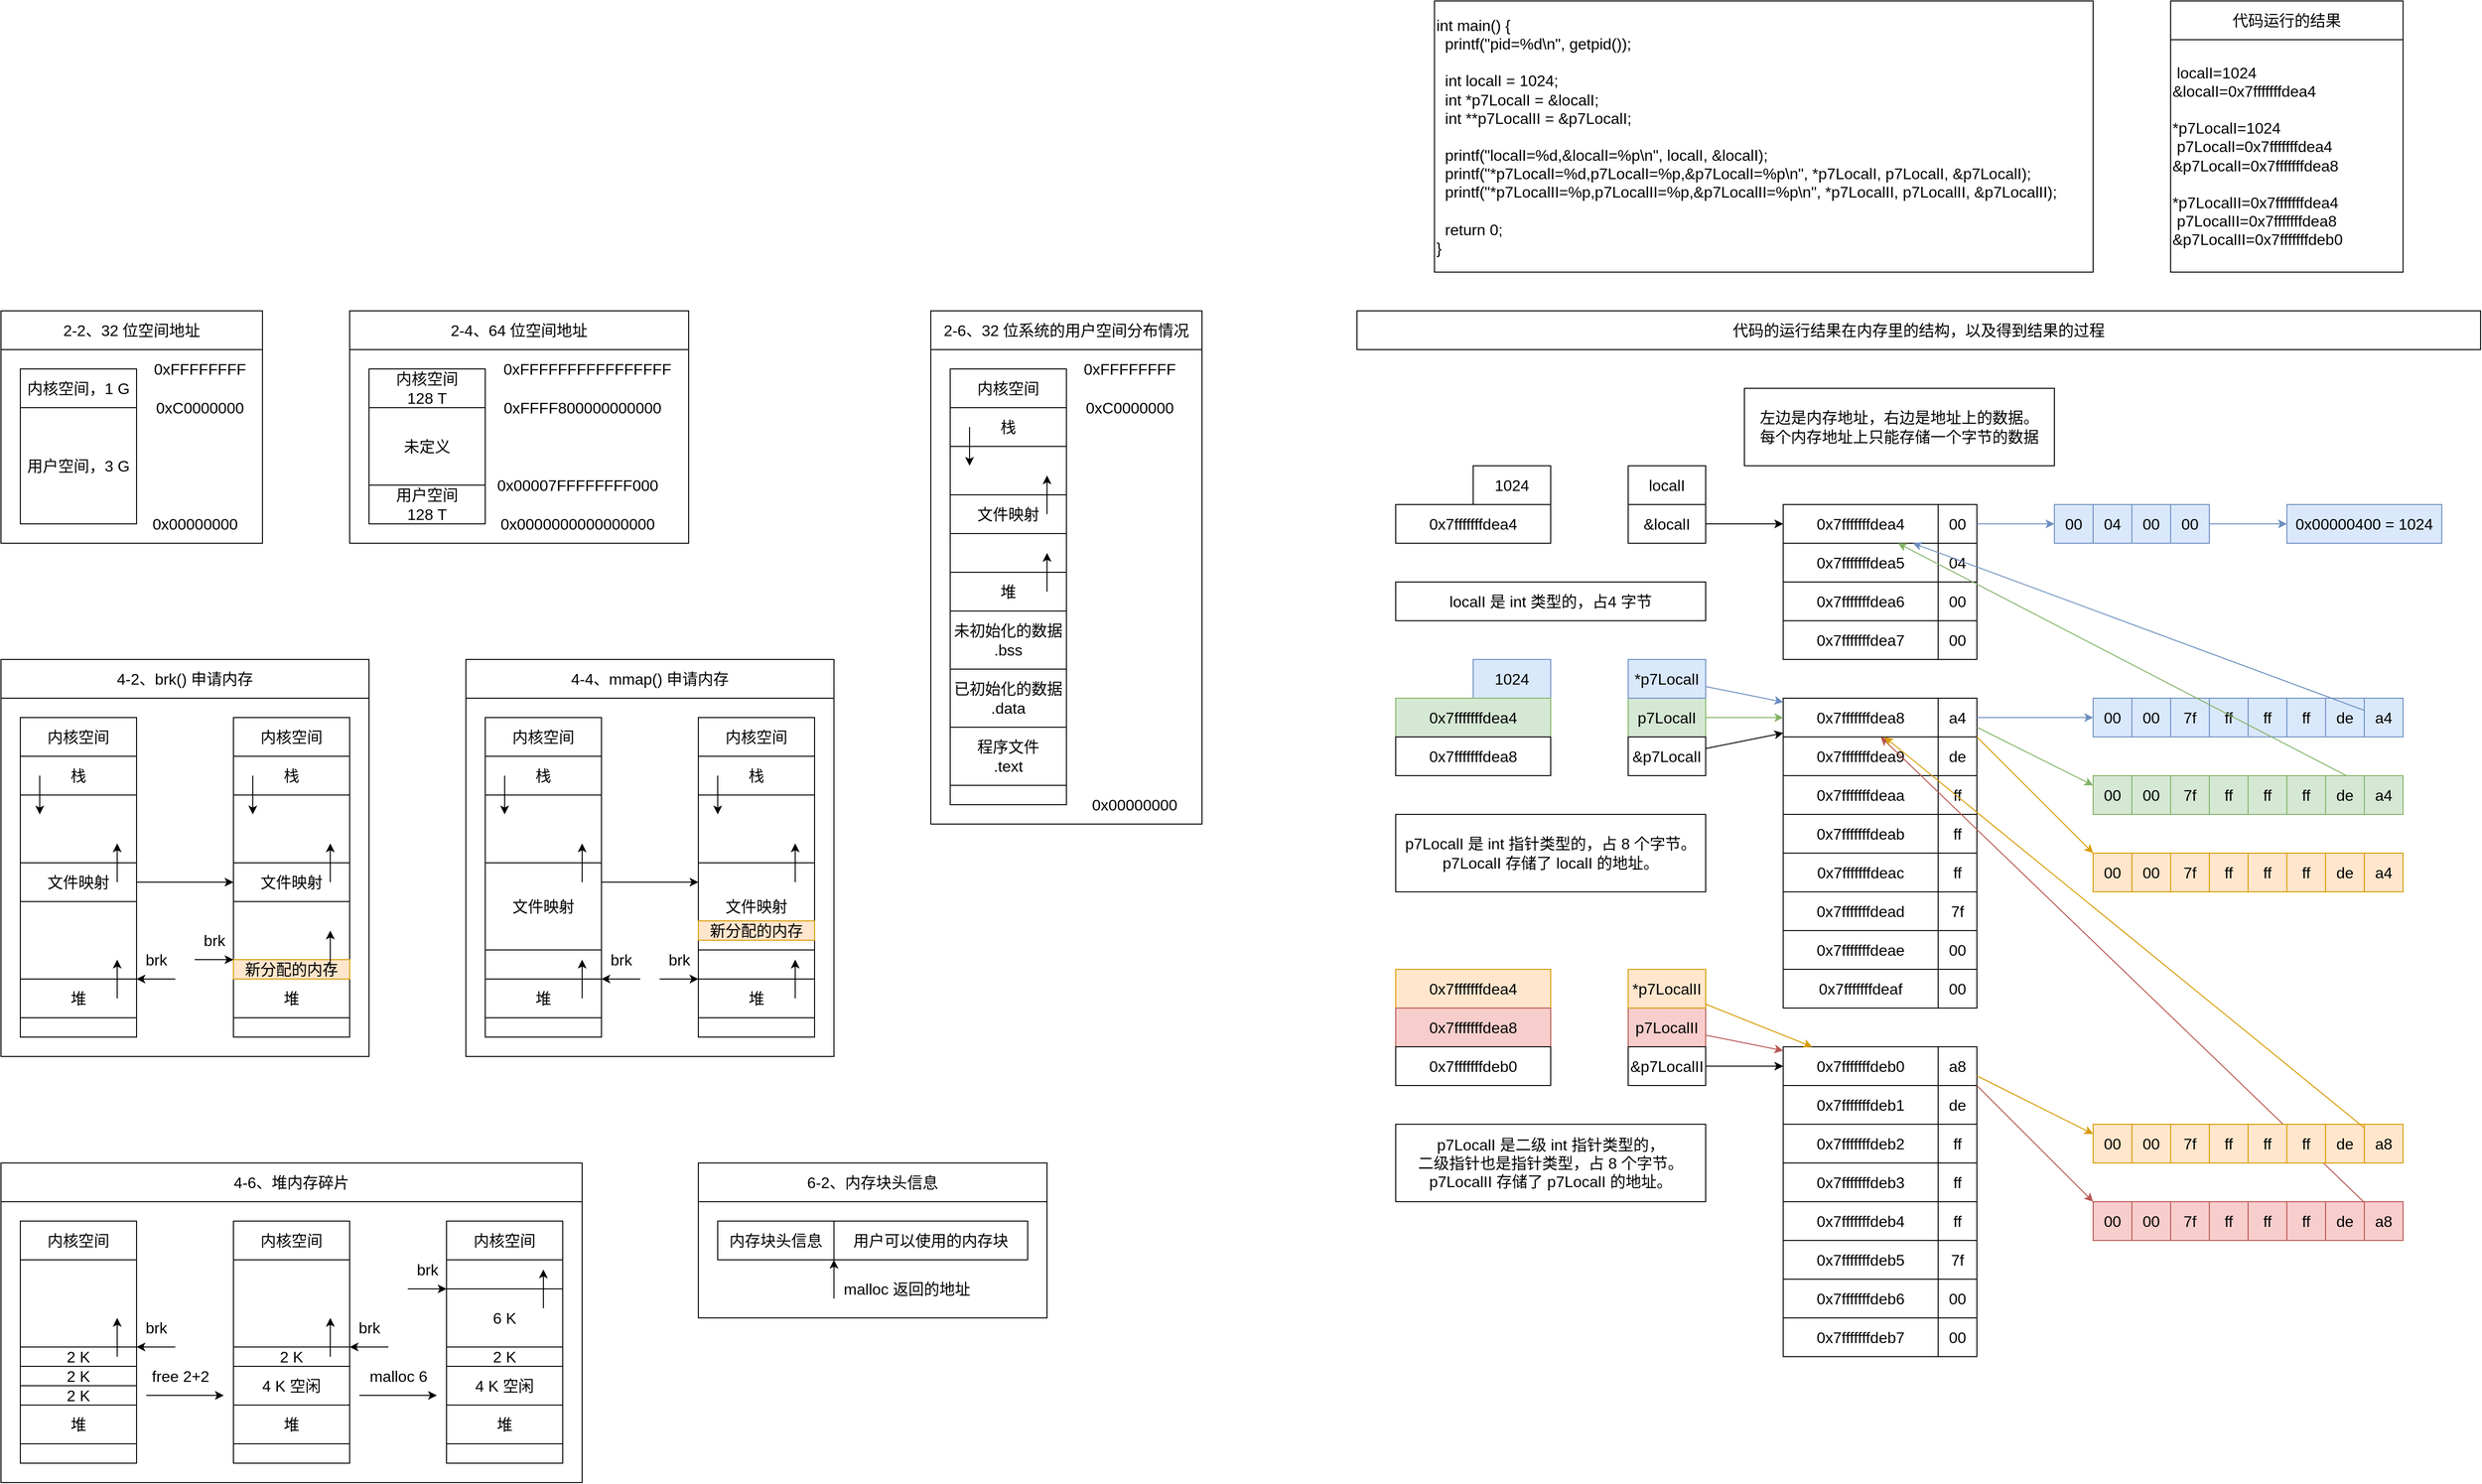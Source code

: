 <mxfile version="17.4.2" type="device"><diagram id="iZPf0gSFdk3mIRzdNiEm" name="第 1 页"><mxGraphModel dx="1656" dy="2161" grid="1" gridSize="10" guides="0" tooltips="1" connect="1" arrows="0" fold="1" page="1" pageScale="1" pageWidth="827" pageHeight="1169" math="0" shadow="0"><root><mxCell id="0"/><mxCell id="1" parent="0"/><mxCell id="F5W3EwzObyhYxNu78PWb-128" value="" style="rounded=0;whiteSpace=wrap;html=1;fontSize=16;strokeColor=default;fillColor=none;container=0;" parent="1" vertex="1"><mxGeometry x="760" y="960" width="360" height="120" as="geometry"/></mxCell><mxCell id="F5W3EwzObyhYxNu78PWb-3" value="" style="rounded=0;whiteSpace=wrap;html=1;fontSize=16;strokeColor=default;fillColor=none;container=0;" parent="1" vertex="1"><mxGeometry x="400" y="80" width="350" height="200" as="geometry"/></mxCell><mxCell id="F5W3EwzObyhYxNu78PWb-4" value="0xFFFFFFFF" style="text;html=1;align=center;verticalAlign=middle;resizable=0;points=[];autosize=1;strokeColor=none;fillColor=none;fontSize=16;container=0;" parent="1" vertex="1"><mxGeometry x="190" y="90" width="110" height="20" as="geometry"/></mxCell><mxCell id="F5W3EwzObyhYxNu78PWb-5" value="0xC0000000" style="text;html=1;align=center;verticalAlign=middle;resizable=0;points=[];autosize=1;strokeColor=none;fillColor=none;fontSize=16;container=0;" parent="1" vertex="1"><mxGeometry x="190" y="130" width="110" height="20" as="geometry"/></mxCell><mxCell id="F5W3EwzObyhYxNu78PWb-6" value="0x00000000" style="text;html=1;align=center;verticalAlign=middle;resizable=0;points=[];autosize=1;strokeColor=none;fillColor=none;fontSize=16;container=0;" parent="1" vertex="1"><mxGeometry x="190" y="250" width="100" height="20" as="geometry"/></mxCell><mxCell id="F5W3EwzObyhYxNu78PWb-7" value="内核空间，1 G" style="rounded=0;whiteSpace=wrap;html=1;fontSize=16;strokeColor=default;fillColor=none;container=0;" parent="1" vertex="1"><mxGeometry x="60" y="100" width="120" height="40" as="geometry"/></mxCell><mxCell id="F5W3EwzObyhYxNu78PWb-8" value="用户空间，3 G" style="rounded=0;whiteSpace=wrap;html=1;fontSize=16;strokeColor=default;fillColor=none;container=0;" parent="1" vertex="1"><mxGeometry x="60" y="140" width="120" height="120" as="geometry"/></mxCell><mxCell id="F5W3EwzObyhYxNu78PWb-9" value="" style="rounded=0;whiteSpace=wrap;html=1;fontSize=16;strokeColor=default;fillColor=none;container=0;" parent="1" vertex="1"><mxGeometry x="40" y="80" width="270" height="200" as="geometry"/></mxCell><mxCell id="F5W3EwzObyhYxNu78PWb-10" value="2-2、32 位空间地址" style="rounded=0;whiteSpace=wrap;html=1;fontSize=16;strokeColor=default;fillColor=none;container=0;" parent="1" vertex="1"><mxGeometry x="40" y="40" width="270" height="40" as="geometry"/></mxCell><mxCell id="F5W3EwzObyhYxNu78PWb-11" value="0xFFFFFFFFFFFFFFFF" style="text;html=1;align=center;verticalAlign=middle;resizable=0;points=[];autosize=1;strokeColor=none;fillColor=none;fontSize=16;container=0;" parent="1" vertex="1"><mxGeometry x="550" y="90" width="190" height="20" as="geometry"/></mxCell><mxCell id="F5W3EwzObyhYxNu78PWb-12" value="0xFFFF800000000000" style="text;html=1;align=center;verticalAlign=middle;resizable=0;points=[];autosize=1;strokeColor=none;fillColor=none;fontSize=16;container=0;" parent="1" vertex="1"><mxGeometry x="550" y="130" width="180" height="20" as="geometry"/></mxCell><mxCell id="F5W3EwzObyhYxNu78PWb-13" value="0x0000000000000000" style="text;html=1;align=center;verticalAlign=middle;resizable=0;points=[];autosize=1;strokeColor=none;fillColor=none;fontSize=16;container=0;" parent="1" vertex="1"><mxGeometry x="550" y="250" width="170" height="20" as="geometry"/></mxCell><mxCell id="F5W3EwzObyhYxNu78PWb-14" value="内核空间&lt;br style=&quot;font-size: 16px;&quot;&gt;128 T" style="rounded=0;whiteSpace=wrap;html=1;fontSize=16;strokeColor=default;fillColor=none;container=0;" parent="1" vertex="1"><mxGeometry x="420" y="100" width="120" height="40" as="geometry"/></mxCell><mxCell id="F5W3EwzObyhYxNu78PWb-15" value="用户空间&lt;br style=&quot;font-size: 16px;&quot;&gt;128 T" style="rounded=0;whiteSpace=wrap;html=1;fontSize=16;strokeColor=default;fillColor=none;container=0;" parent="1" vertex="1"><mxGeometry x="420" y="220" width="120" height="40" as="geometry"/></mxCell><mxCell id="F5W3EwzObyhYxNu78PWb-16" value="2-4、64 位空间地址" style="rounded=0;whiteSpace=wrap;html=1;fontSize=16;strokeColor=default;fillColor=none;container=0;" parent="1" vertex="1"><mxGeometry x="400" y="40" width="350" height="40" as="geometry"/></mxCell><mxCell id="F5W3EwzObyhYxNu78PWb-17" value="未定义" style="rounded=0;whiteSpace=wrap;html=1;fontSize=16;strokeColor=default;fillColor=none;container=0;" parent="1" vertex="1"><mxGeometry x="420" y="140" width="120" height="80" as="geometry"/></mxCell><mxCell id="F5W3EwzObyhYxNu78PWb-18" value="0x00007FFFFFFFF000" style="text;html=1;align=center;verticalAlign=middle;resizable=0;points=[];autosize=1;strokeColor=none;fillColor=none;fontSize=16;container=0;" parent="1" vertex="1"><mxGeometry x="545" y="210" width="180" height="20" as="geometry"/></mxCell><mxCell id="F5W3EwzObyhYxNu78PWb-20" value="" style="group;strokeColor=default;container=0;fontSize=16;" parent="1" vertex="1" connectable="0"><mxGeometry x="1000" y="80" width="280" height="490" as="geometry"/></mxCell><mxCell id="F5W3EwzObyhYxNu78PWb-21" value="2-6、32 位系统的用户空间分布情况" style="rounded=0;whiteSpace=wrap;html=1;fontSize=16;strokeColor=default;fillColor=none;container=0;" parent="1" vertex="1"><mxGeometry x="1000" y="40" width="280" height="40" as="geometry"/></mxCell><mxCell id="F5W3EwzObyhYxNu78PWb-22" value="0xFFFFFFFF" style="text;html=1;align=center;verticalAlign=middle;resizable=0;points=[];autosize=1;strokeColor=none;fillColor=none;fontSize=16;container=0;" parent="1" vertex="1"><mxGeometry x="1150" y="90" width="110" height="20" as="geometry"/></mxCell><mxCell id="F5W3EwzObyhYxNu78PWb-23" value="0xC0000000" style="text;html=1;align=center;verticalAlign=middle;resizable=0;points=[];autosize=1;strokeColor=none;fillColor=none;fontSize=16;container=0;" parent="1" vertex="1"><mxGeometry x="1150" y="130" width="110" height="20" as="geometry"/></mxCell><mxCell id="F5W3EwzObyhYxNu78PWb-24" value="0x00000000" style="text;html=1;align=center;verticalAlign=middle;resizable=0;points=[];autosize=1;strokeColor=none;fillColor=none;fontSize=16;container=0;" parent="1" vertex="1"><mxGeometry x="1160" y="540" width="100" height="20" as="geometry"/></mxCell><mxCell id="F5W3EwzObyhYxNu78PWb-25" value="" style="group;strokeColor=default;container=0;fontSize=16;" parent="1" vertex="1" connectable="0"><mxGeometry x="1020" y="100" width="120" height="450" as="geometry"/></mxCell><mxCell id="F5W3EwzObyhYxNu78PWb-26" value="" style="endArrow=none;html=1;rounded=0;fontSize=16;strokeColor=default;" parent="1" edge="1"><mxGeometry width="50" height="50" relative="1" as="geometry"><mxPoint x="1020" y="550" as="sourcePoint"/><mxPoint x="1140" y="550" as="targetPoint"/></mxGeometry></mxCell><mxCell id="F5W3EwzObyhYxNu78PWb-27" value="" style="endArrow=classic;html=1;rounded=0;fontSize=16;strokeColor=default;" parent="1" edge="1"><mxGeometry width="50" height="50" relative="1" as="geometry"><mxPoint x="1120" y="330" as="sourcePoint"/><mxPoint x="1120" y="290" as="targetPoint"/></mxGeometry></mxCell><mxCell id="F5W3EwzObyhYxNu78PWb-28" value="内核空间" style="rounded=0;whiteSpace=wrap;html=1;fontSize=16;strokeColor=default;fillColor=none;container=0;" parent="1" vertex="1"><mxGeometry x="1020" y="100" width="120" height="40" as="geometry"/></mxCell><mxCell id="F5W3EwzObyhYxNu78PWb-29" value="栈" style="rounded=0;whiteSpace=wrap;html=1;fontSize=16;strokeColor=default;fillColor=none;container=0;" parent="1" vertex="1"><mxGeometry x="1020" y="140" width="120" height="40" as="geometry"/></mxCell><mxCell id="F5W3EwzObyhYxNu78PWb-30" value="文件映射" style="rounded=0;whiteSpace=wrap;html=1;fontSize=16;strokeColor=default;fillColor=none;container=0;" parent="1" vertex="1"><mxGeometry x="1020" y="230" width="120" height="40" as="geometry"/></mxCell><mxCell id="F5W3EwzObyhYxNu78PWb-31" value="堆" style="rounded=0;whiteSpace=wrap;html=1;fontSize=16;strokeColor=default;fillColor=none;container=0;" parent="1" vertex="1"><mxGeometry x="1020" y="310" width="120" height="40" as="geometry"/></mxCell><mxCell id="F5W3EwzObyhYxNu78PWb-32" value="未初始化的数据&lt;br style=&quot;font-size: 16px;&quot;&gt;.bss" style="rounded=0;whiteSpace=wrap;html=1;fontSize=16;strokeColor=default;fillColor=none;container=0;" parent="1" vertex="1"><mxGeometry x="1020" y="350" width="120" height="60" as="geometry"/></mxCell><mxCell id="F5W3EwzObyhYxNu78PWb-33" value="已初始化的数据&lt;br style=&quot;font-size: 16px;&quot;&gt;.data" style="rounded=0;whiteSpace=wrap;html=1;fontSize=16;strokeColor=default;fillColor=none;container=0;" parent="1" vertex="1"><mxGeometry x="1020" y="410" width="120" height="60" as="geometry"/></mxCell><mxCell id="F5W3EwzObyhYxNu78PWb-34" value="程序文件&lt;br style=&quot;font-size: 16px;&quot;&gt;.text" style="rounded=0;whiteSpace=wrap;html=1;fontSize=16;strokeColor=default;fillColor=none;container=0;" parent="1" vertex="1"><mxGeometry x="1020" y="470" width="120" height="60" as="geometry"/></mxCell><mxCell id="F5W3EwzObyhYxNu78PWb-35" value="" style="endArrow=classic;html=1;rounded=0;fontSize=16;strokeColor=default;" parent="1" edge="1"><mxGeometry width="50" height="50" relative="1" as="geometry"><mxPoint x="1120" y="250" as="sourcePoint"/><mxPoint x="1120" y="210" as="targetPoint"/></mxGeometry></mxCell><mxCell id="F5W3EwzObyhYxNu78PWb-36" value="" style="endArrow=classic;html=1;rounded=0;fontSize=16;strokeColor=default;" parent="1" edge="1"><mxGeometry width="50" height="50" relative="1" as="geometry"><mxPoint x="1040" y="160" as="sourcePoint"/><mxPoint x="1040" y="200" as="targetPoint"/></mxGeometry></mxCell><mxCell id="F5W3EwzObyhYxNu78PWb-39" value="" style="rounded=0;whiteSpace=wrap;html=1;fontSize=16;strokeColor=default;fillColor=none;container=0;" parent="1" vertex="1"><mxGeometry x="40" y="440" width="380" height="370" as="geometry"/></mxCell><mxCell id="F5W3EwzObyhYxNu78PWb-40" value="" style="group;strokeColor=default;container=0;fontSize=16;" parent="1" vertex="1" connectable="0"><mxGeometry x="60" y="460" width="120" height="330" as="geometry"/></mxCell><mxCell id="F5W3EwzObyhYxNu78PWb-41" value="内核空间" style="rounded=0;whiteSpace=wrap;html=1;fontSize=16;strokeColor=default;fillColor=none;container=0;" parent="1" vertex="1"><mxGeometry x="60" y="460" width="120" height="40" as="geometry"/></mxCell><mxCell id="F5W3EwzObyhYxNu78PWb-42" value="" style="endArrow=classic;html=1;rounded=0;fontSize=16;strokeColor=default;" parent="1" edge="1"><mxGeometry width="50" height="50" relative="1" as="geometry"><mxPoint x="160" y="750" as="sourcePoint"/><mxPoint x="160" y="710" as="targetPoint"/></mxGeometry></mxCell><mxCell id="F5W3EwzObyhYxNu78PWb-43" value="栈" style="rounded=0;whiteSpace=wrap;html=1;fontSize=16;strokeColor=default;fillColor=none;container=0;" parent="1" vertex="1"><mxGeometry x="60" y="500" width="120" height="40" as="geometry"/></mxCell><mxCell id="F5W3EwzObyhYxNu78PWb-44" value="文件映射" style="rounded=0;whiteSpace=wrap;html=1;fontSize=16;strokeColor=default;fillColor=none;container=0;" parent="1" vertex="1"><mxGeometry x="60" y="610" width="120" height="40" as="geometry"/></mxCell><mxCell id="F5W3EwzObyhYxNu78PWb-45" value="堆" style="rounded=0;whiteSpace=wrap;html=1;fontSize=16;strokeColor=default;fillColor=none;container=0;" parent="1" vertex="1"><mxGeometry x="60" y="730" width="120" height="40" as="geometry"/></mxCell><mxCell id="F5W3EwzObyhYxNu78PWb-46" value="" style="endArrow=classic;html=1;rounded=0;fontSize=16;strokeColor=default;" parent="1" edge="1"><mxGeometry width="50" height="50" relative="1" as="geometry"><mxPoint x="160" y="630" as="sourcePoint"/><mxPoint x="160" y="590" as="targetPoint"/></mxGeometry></mxCell><mxCell id="F5W3EwzObyhYxNu78PWb-47" value="" style="endArrow=classic;html=1;rounded=0;fontSize=16;strokeColor=default;" parent="1" edge="1"><mxGeometry width="50" height="50" relative="1" as="geometry"><mxPoint x="80" y="520" as="sourcePoint"/><mxPoint x="80" y="560" as="targetPoint"/></mxGeometry></mxCell><mxCell id="F5W3EwzObyhYxNu78PWb-48" value="" style="group;strokeColor=default;container=0;fontSize=16;" parent="1" vertex="1" connectable="0"><mxGeometry x="280" y="460" width="120" height="330" as="geometry"/></mxCell><mxCell id="F5W3EwzObyhYxNu78PWb-49" value="内核空间" style="rounded=0;whiteSpace=wrap;html=1;fontSize=16;strokeColor=default;fillColor=none;container=0;" parent="1" vertex="1"><mxGeometry x="280" y="460" width="120" height="40" as="geometry"/></mxCell><mxCell id="F5W3EwzObyhYxNu78PWb-50" value="栈" style="rounded=0;whiteSpace=wrap;html=1;fontSize=16;strokeColor=default;fillColor=none;container=0;" parent="1" vertex="1"><mxGeometry x="280" y="500" width="120" height="40" as="geometry"/></mxCell><mxCell id="F5W3EwzObyhYxNu78PWb-51" value="文件映射" style="rounded=0;whiteSpace=wrap;html=1;fontSize=16;strokeColor=default;fillColor=none;container=0;" parent="1" vertex="1"><mxGeometry x="280" y="610" width="120" height="40" as="geometry"/></mxCell><mxCell id="F5W3EwzObyhYxNu78PWb-52" value="堆" style="rounded=0;whiteSpace=wrap;html=1;fontSize=16;strokeColor=default;fillColor=none;container=0;" parent="1" vertex="1"><mxGeometry x="280" y="730" width="120" height="40" as="geometry"/></mxCell><mxCell id="F5W3EwzObyhYxNu78PWb-53" value="" style="endArrow=classic;html=1;rounded=0;fontSize=16;strokeColor=default;" parent="1" edge="1"><mxGeometry width="50" height="50" relative="1" as="geometry"><mxPoint x="380" y="630" as="sourcePoint"/><mxPoint x="380" y="590" as="targetPoint"/></mxGeometry></mxCell><mxCell id="F5W3EwzObyhYxNu78PWb-54" value="" style="endArrow=classic;html=1;rounded=0;fontSize=16;strokeColor=default;" parent="1" edge="1"><mxGeometry width="50" height="50" relative="1" as="geometry"><mxPoint x="300" y="520" as="sourcePoint"/><mxPoint x="300" y="560" as="targetPoint"/></mxGeometry></mxCell><mxCell id="F5W3EwzObyhYxNu78PWb-55" value="新分配的内存" style="rounded=0;whiteSpace=wrap;html=1;fontSize=16;strokeColor=#d79b00;fillColor=#ffe6cc;container=0;" parent="1" vertex="1"><mxGeometry x="280" y="710" width="120" height="20" as="geometry"/></mxCell><mxCell id="F5W3EwzObyhYxNu78PWb-56" value="" style="endArrow=classic;html=1;rounded=0;fontSize=16;strokeColor=default;" parent="1" edge="1"><mxGeometry width="50" height="50" relative="1" as="geometry"><mxPoint x="380" y="720" as="sourcePoint"/><mxPoint x="380" y="680" as="targetPoint"/></mxGeometry></mxCell><mxCell id="F5W3EwzObyhYxNu78PWb-57" value="" style="endArrow=classic;html=1;rounded=0;fontSize=16;" parent="1" edge="1"><mxGeometry width="50" height="50" relative="1" as="geometry"><mxPoint x="220" y="730" as="sourcePoint"/><mxPoint x="180" y="730" as="targetPoint"/></mxGeometry></mxCell><mxCell id="F5W3EwzObyhYxNu78PWb-58" value="brk" style="text;html=1;align=center;verticalAlign=middle;resizable=0;points=[];autosize=1;strokeColor=none;fillColor=none;fontSize=16;container=0;" parent="1" vertex="1"><mxGeometry x="180" y="700" width="40" height="20" as="geometry"/></mxCell><mxCell id="F5W3EwzObyhYxNu78PWb-59" value="" style="endArrow=classic;html=1;rounded=0;fontSize=16;" parent="1" edge="1"><mxGeometry width="50" height="50" relative="1" as="geometry"><mxPoint x="240" y="710" as="sourcePoint"/><mxPoint x="280" y="710" as="targetPoint"/></mxGeometry></mxCell><mxCell id="F5W3EwzObyhYxNu78PWb-60" value="brk" style="text;html=1;align=center;verticalAlign=middle;resizable=0;points=[];autosize=1;strokeColor=none;fillColor=none;fontSize=16;container=0;" parent="1" vertex="1"><mxGeometry x="240" y="680" width="40" height="20" as="geometry"/></mxCell><mxCell id="F5W3EwzObyhYxNu78PWb-61" value="" style="endArrow=classic;html=1;rounded=0;fontSize=16;" parent="1" edge="1"><mxGeometry width="50" height="50" relative="1" as="geometry"><mxPoint x="180" y="630" as="sourcePoint"/><mxPoint x="280" y="630" as="targetPoint"/></mxGeometry></mxCell><mxCell id="F5W3EwzObyhYxNu78PWb-62" value="4-2、brk() 申请内存" style="rounded=0;whiteSpace=wrap;html=1;fontSize=16;strokeColor=default;fillColor=none;container=0;" parent="1" vertex="1"><mxGeometry x="40" y="400" width="380" height="40" as="geometry"/></mxCell><mxCell id="F5W3EwzObyhYxNu78PWb-90" value="" style="group;strokeColor=default;container=0;fontSize=16;" parent="1" vertex="1" connectable="0"><mxGeometry x="60" y="980" width="120" height="250" as="geometry"/></mxCell><mxCell id="F5W3EwzObyhYxNu78PWb-91" value="内核空间" style="rounded=0;whiteSpace=wrap;html=1;fontSize=16;strokeColor=default;fillColor=none;container=0;" parent="1" vertex="1"><mxGeometry x="60" y="980" width="120" height="40" as="geometry"/></mxCell><mxCell id="F5W3EwzObyhYxNu78PWb-92" value="" style="endArrow=classic;html=1;rounded=0;fontSize=16;strokeColor=default;" parent="1" edge="1"><mxGeometry width="50" height="50" relative="1" as="geometry"><mxPoint x="160" y="1120" as="sourcePoint"/><mxPoint x="160" y="1080" as="targetPoint"/></mxGeometry></mxCell><mxCell id="F5W3EwzObyhYxNu78PWb-93" value="堆" style="rounded=0;whiteSpace=wrap;html=1;fontSize=16;strokeColor=default;fillColor=none;container=0;" parent="1" vertex="1"><mxGeometry x="60" y="1170" width="120" height="40" as="geometry"/></mxCell><mxCell id="F5W3EwzObyhYxNu78PWb-94" value="" style="endArrow=classic;html=1;rounded=0;fontSize=16;" parent="1" edge="1"><mxGeometry width="50" height="50" relative="1" as="geometry"><mxPoint x="220" y="1110" as="sourcePoint"/><mxPoint x="180" y="1110" as="targetPoint"/></mxGeometry></mxCell><mxCell id="F5W3EwzObyhYxNu78PWb-95" value="brk" style="text;html=1;align=center;verticalAlign=middle;resizable=0;points=[];autosize=1;strokeColor=none;fillColor=none;fontSize=16;container=0;" parent="1" vertex="1"><mxGeometry x="180" y="1080" width="40" height="20" as="geometry"/></mxCell><mxCell id="F5W3EwzObyhYxNu78PWb-96" value="2 K" style="rounded=0;whiteSpace=wrap;html=1;fontSize=16;strokeColor=default;fillColor=none;container=0;" parent="1" vertex="1"><mxGeometry x="60" y="1150" width="120" height="20" as="geometry"/></mxCell><mxCell id="F5W3EwzObyhYxNu78PWb-97" value="2 K" style="rounded=0;whiteSpace=wrap;html=1;fontSize=16;strokeColor=default;fillColor=none;container=0;" parent="1" vertex="1"><mxGeometry x="60" y="1130" width="120" height="20" as="geometry"/></mxCell><mxCell id="F5W3EwzObyhYxNu78PWb-98" value="2 K" style="rounded=0;whiteSpace=wrap;html=1;fontSize=16;strokeColor=default;fillColor=none;container=0;" parent="1" vertex="1"><mxGeometry x="60" y="1110" width="120" height="20" as="geometry"/></mxCell><mxCell id="F5W3EwzObyhYxNu78PWb-99" value="" style="group;strokeColor=default;container=0;fontSize=16;" parent="1" vertex="1" connectable="0"><mxGeometry x="280" y="980" width="120" height="250" as="geometry"/></mxCell><mxCell id="F5W3EwzObyhYxNu78PWb-100" value="内核空间" style="rounded=0;whiteSpace=wrap;html=1;fontSize=16;strokeColor=default;fillColor=none;container=0;" parent="1" vertex="1"><mxGeometry x="280" y="980" width="120" height="40" as="geometry"/></mxCell><mxCell id="F5W3EwzObyhYxNu78PWb-101" value="" style="endArrow=classic;html=1;rounded=0;fontSize=16;strokeColor=default;" parent="1" edge="1"><mxGeometry width="50" height="50" relative="1" as="geometry"><mxPoint x="380" y="1120" as="sourcePoint"/><mxPoint x="380" y="1080" as="targetPoint"/></mxGeometry></mxCell><mxCell id="F5W3EwzObyhYxNu78PWb-102" value="堆" style="rounded=0;whiteSpace=wrap;html=1;fontSize=16;strokeColor=default;fillColor=none;container=0;" parent="1" vertex="1"><mxGeometry x="280" y="1170" width="120" height="40" as="geometry"/></mxCell><mxCell id="F5W3EwzObyhYxNu78PWb-103" value="" style="endArrow=classic;html=1;rounded=0;fontSize=16;" parent="1" edge="1"><mxGeometry width="50" height="50" relative="1" as="geometry"><mxPoint x="440" y="1110" as="sourcePoint"/><mxPoint x="400" y="1110" as="targetPoint"/></mxGeometry></mxCell><mxCell id="F5W3EwzObyhYxNu78PWb-104" value="brk" style="text;html=1;align=center;verticalAlign=middle;resizable=0;points=[];autosize=1;strokeColor=none;fillColor=none;fontSize=16;container=0;" parent="1" vertex="1"><mxGeometry x="400" y="1080" width="40" height="20" as="geometry"/></mxCell><mxCell id="F5W3EwzObyhYxNu78PWb-105" value="4 K 空闲" style="rounded=0;whiteSpace=wrap;html=1;fontSize=16;strokeColor=default;fillColor=none;container=0;" parent="1" vertex="1"><mxGeometry x="280" y="1130" width="120" height="40" as="geometry"/></mxCell><mxCell id="F5W3EwzObyhYxNu78PWb-106" value="2 K" style="rounded=0;whiteSpace=wrap;html=1;fontSize=16;strokeColor=default;fillColor=none;container=0;" parent="1" vertex="1"><mxGeometry x="280" y="1110" width="120" height="20" as="geometry"/></mxCell><mxCell id="F5W3EwzObyhYxNu78PWb-107" value="" style="group;strokeColor=default;container=0;fontSize=16;" parent="1" vertex="1" connectable="0"><mxGeometry x="500" y="980" width="120" height="250" as="geometry"/></mxCell><mxCell id="F5W3EwzObyhYxNu78PWb-108" value="内核空间" style="rounded=0;whiteSpace=wrap;html=1;fontSize=16;strokeColor=default;fillColor=none;container=0;" parent="1" vertex="1"><mxGeometry x="500" y="980" width="120" height="40" as="geometry"/></mxCell><mxCell id="F5W3EwzObyhYxNu78PWb-109" value="" style="endArrow=classic;html=1;rounded=0;fontSize=16;strokeColor=default;" parent="1" edge="1"><mxGeometry width="50" height="50" relative="1" as="geometry"><mxPoint x="600" y="1070" as="sourcePoint"/><mxPoint x="600" y="1030" as="targetPoint"/></mxGeometry></mxCell><mxCell id="F5W3EwzObyhYxNu78PWb-110" value="堆" style="rounded=0;whiteSpace=wrap;html=1;fontSize=16;strokeColor=default;fillColor=none;container=0;" parent="1" vertex="1"><mxGeometry x="500" y="1170" width="120" height="40" as="geometry"/></mxCell><mxCell id="F5W3EwzObyhYxNu78PWb-111" value="" style="endArrow=classic;html=1;rounded=0;fontSize=16;" parent="1" edge="1"><mxGeometry width="50" height="50" relative="1" as="geometry"><mxPoint x="460" y="1050" as="sourcePoint"/><mxPoint x="500" y="1050" as="targetPoint"/></mxGeometry></mxCell><mxCell id="F5W3EwzObyhYxNu78PWb-112" value="brk" style="text;html=1;align=center;verticalAlign=middle;resizable=0;points=[];autosize=1;strokeColor=none;fillColor=none;fontSize=16;container=0;" parent="1" vertex="1"><mxGeometry x="460" y="1020" width="40" height="20" as="geometry"/></mxCell><mxCell id="F5W3EwzObyhYxNu78PWb-113" value="4 K 空闲" style="rounded=0;whiteSpace=wrap;html=1;fontSize=16;strokeColor=default;fillColor=none;container=0;" parent="1" vertex="1"><mxGeometry x="500" y="1130" width="120" height="40" as="geometry"/></mxCell><mxCell id="F5W3EwzObyhYxNu78PWb-114" value="2 K" style="rounded=0;whiteSpace=wrap;html=1;fontSize=16;strokeColor=default;fillColor=none;container=0;" parent="1" vertex="1"><mxGeometry x="500" y="1110" width="120" height="20" as="geometry"/></mxCell><mxCell id="F5W3EwzObyhYxNu78PWb-115" value="6 K" style="rounded=0;whiteSpace=wrap;html=1;fontSize=16;strokeColor=default;fillColor=none;container=0;" parent="1" vertex="1"><mxGeometry x="500" y="1050" width="120" height="60" as="geometry"/></mxCell><mxCell id="F5W3EwzObyhYxNu78PWb-116" value="" style="endArrow=classic;html=1;rounded=0;fontSize=16;" parent="1" edge="1"><mxGeometry width="50" height="50" relative="1" as="geometry"><mxPoint x="190" y="1160" as="sourcePoint"/><mxPoint x="270" y="1160" as="targetPoint"/></mxGeometry></mxCell><mxCell id="F5W3EwzObyhYxNu78PWb-117" value="free 2+2" style="text;html=1;align=center;verticalAlign=middle;resizable=0;points=[];autosize=1;strokeColor=none;fillColor=none;fontSize=16;container=0;" parent="1" vertex="1"><mxGeometry x="190" y="1130" width="70" height="20" as="geometry"/></mxCell><mxCell id="F5W3EwzObyhYxNu78PWb-118" value="" style="endArrow=classic;html=1;rounded=0;fontSize=16;" parent="1" edge="1"><mxGeometry width="50" height="50" relative="1" as="geometry"><mxPoint x="410" y="1160" as="sourcePoint"/><mxPoint x="490" y="1160" as="targetPoint"/></mxGeometry></mxCell><mxCell id="F5W3EwzObyhYxNu78PWb-119" value="malloc 6" style="text;html=1;align=center;verticalAlign=middle;resizable=0;points=[];autosize=1;strokeColor=none;fillColor=none;fontSize=16;container=0;" parent="1" vertex="1"><mxGeometry x="410" y="1130" width="80" height="20" as="geometry"/></mxCell><mxCell id="F5W3EwzObyhYxNu78PWb-120" value="" style="rounded=0;whiteSpace=wrap;html=1;fontSize=16;strokeColor=default;fillColor=none;spacingTop=-280;container=0;" parent="1" vertex="1"><mxGeometry x="40" y="960" width="600" height="290" as="geometry"/></mxCell><mxCell id="F5W3EwzObyhYxNu78PWb-121" value="&lt;span style=&quot;font-size: 16px;&quot;&gt;4-6、堆内存碎片&lt;/span&gt;" style="rounded=0;whiteSpace=wrap;html=1;fontSize=16;strokeColor=default;fillColor=none;container=0;" parent="1" vertex="1"><mxGeometry x="40" y="920" width="600" height="40" as="geometry"/></mxCell><mxCell id="F5W3EwzObyhYxNu78PWb-124" value="内存块头信息" style="rounded=0;whiteSpace=wrap;html=1;fontSize=16;strokeColor=default;fillColor=none;container=0;" parent="1" vertex="1"><mxGeometry x="780" y="980" width="120" height="40" as="geometry"/></mxCell><mxCell id="F5W3EwzObyhYxNu78PWb-125" value="用户可以使用的内存块" style="rounded=0;whiteSpace=wrap;html=1;fontSize=16;strokeColor=default;fillColor=none;container=0;" parent="1" vertex="1"><mxGeometry x="900" y="980" width="200" height="40" as="geometry"/></mxCell><mxCell id="F5W3EwzObyhYxNu78PWb-126" value="" style="endArrow=classic;html=1;rounded=0;fontSize=16;" parent="1" edge="1"><mxGeometry width="50" height="50" relative="1" as="geometry"><mxPoint x="900" y="1060" as="sourcePoint"/><mxPoint x="900" y="1020" as="targetPoint"/></mxGeometry></mxCell><mxCell id="F5W3EwzObyhYxNu78PWb-127" value="malloc 返回的地址" style="text;html=1;align=center;verticalAlign=middle;resizable=0;points=[];autosize=1;strokeColor=none;fillColor=none;fontSize=16;container=0;" parent="1" vertex="1"><mxGeometry x="900" y="1040" width="150" height="20" as="geometry"/></mxCell><mxCell id="kTpDNo6g9gG6l6g4Jp_U-1" value="&lt;span style=&quot;font-size: 16px;&quot;&gt;6-2、内存块头信息&lt;/span&gt;" style="rounded=0;whiteSpace=wrap;html=1;fontSize=16;strokeColor=default;fillColor=none;container=0;" parent="1" vertex="1"><mxGeometry x="760" y="920" width="360" height="40" as="geometry"/></mxCell><mxCell id="F5W3EwzObyhYxNu78PWb-63" value="" style="rounded=0;whiteSpace=wrap;html=1;fontSize=16;strokeColor=default;fillColor=none;container=0;" parent="1" vertex="1"><mxGeometry x="520" y="440" width="380" height="370" as="geometry"/></mxCell><mxCell id="F5W3EwzObyhYxNu78PWb-64" value="" style="group;strokeColor=default;container=0;fontSize=16;" parent="1" vertex="1" connectable="0"><mxGeometry x="540" y="460" width="120" height="330" as="geometry"/></mxCell><mxCell id="F5W3EwzObyhYxNu78PWb-65" value="内核空间" style="rounded=0;whiteSpace=wrap;html=1;fontSize=16;strokeColor=default;fillColor=none;container=0;" parent="1" vertex="1"><mxGeometry x="540" y="460" width="120" height="40" as="geometry"/></mxCell><mxCell id="F5W3EwzObyhYxNu78PWb-66" value="" style="endArrow=classic;html=1;rounded=0;fontSize=16;strokeColor=default;" parent="1" edge="1"><mxGeometry width="50" height="50" relative="1" as="geometry"><mxPoint x="640" y="750" as="sourcePoint"/><mxPoint x="640" y="710" as="targetPoint"/></mxGeometry></mxCell><mxCell id="F5W3EwzObyhYxNu78PWb-67" value="栈" style="rounded=0;whiteSpace=wrap;html=1;fontSize=16;strokeColor=default;fillColor=none;container=0;" parent="1" vertex="1"><mxGeometry x="540" y="500" width="120" height="40" as="geometry"/></mxCell><mxCell id="F5W3EwzObyhYxNu78PWb-68" value="文件映射" style="rounded=0;whiteSpace=wrap;html=1;fontSize=16;strokeColor=default;fillColor=none;container=0;" parent="1" vertex="1"><mxGeometry x="540" y="610" width="120" height="90" as="geometry"/></mxCell><mxCell id="F5W3EwzObyhYxNu78PWb-69" value="堆" style="rounded=0;whiteSpace=wrap;html=1;fontSize=16;strokeColor=default;fillColor=none;container=0;" parent="1" vertex="1"><mxGeometry x="540" y="730" width="120" height="40" as="geometry"/></mxCell><mxCell id="F5W3EwzObyhYxNu78PWb-70" value="" style="endArrow=classic;html=1;rounded=0;fontSize=16;strokeColor=default;" parent="1" edge="1"><mxGeometry width="50" height="50" relative="1" as="geometry"><mxPoint x="640" y="630" as="sourcePoint"/><mxPoint x="640" y="590" as="targetPoint"/></mxGeometry></mxCell><mxCell id="F5W3EwzObyhYxNu78PWb-71" value="" style="endArrow=classic;html=1;rounded=0;fontSize=16;strokeColor=default;" parent="1" edge="1"><mxGeometry width="50" height="50" relative="1" as="geometry"><mxPoint x="560" y="520" as="sourcePoint"/><mxPoint x="560" y="560" as="targetPoint"/></mxGeometry></mxCell><mxCell id="F5W3EwzObyhYxNu78PWb-72" value="" style="group;strokeColor=default;container=0;fontSize=16;" parent="1" vertex="1" connectable="0"><mxGeometry x="760" y="460" width="120" height="330" as="geometry"/></mxCell><mxCell id="F5W3EwzObyhYxNu78PWb-73" value="内核空间" style="rounded=0;whiteSpace=wrap;html=1;fontSize=16;strokeColor=default;fillColor=none;container=0;" parent="1" vertex="1"><mxGeometry x="760" y="460" width="120" height="40" as="geometry"/></mxCell><mxCell id="F5W3EwzObyhYxNu78PWb-74" value="栈" style="rounded=0;whiteSpace=wrap;html=1;fontSize=16;strokeColor=default;fillColor=none;container=0;" parent="1" vertex="1"><mxGeometry x="760" y="500" width="120" height="40" as="geometry"/></mxCell><mxCell id="F5W3EwzObyhYxNu78PWb-75" value="文件映射" style="rounded=0;whiteSpace=wrap;html=1;fontSize=16;strokeColor=default;fillColor=none;container=0;" parent="1" vertex="1"><mxGeometry x="760" y="610" width="120" height="90" as="geometry"/></mxCell><mxCell id="F5W3EwzObyhYxNu78PWb-76" value="堆" style="rounded=0;whiteSpace=wrap;html=1;fontSize=16;strokeColor=default;fillColor=none;container=0;" parent="1" vertex="1"><mxGeometry x="760" y="730" width="120" height="40" as="geometry"/></mxCell><mxCell id="F5W3EwzObyhYxNu78PWb-77" value="" style="endArrow=classic;html=1;rounded=0;fontSize=16;strokeColor=default;" parent="1" edge="1"><mxGeometry width="50" height="50" relative="1" as="geometry"><mxPoint x="860" y="630" as="sourcePoint"/><mxPoint x="860" y="590" as="targetPoint"/></mxGeometry></mxCell><mxCell id="F5W3EwzObyhYxNu78PWb-78" value="" style="endArrow=classic;html=1;rounded=0;fontSize=16;strokeColor=default;" parent="1" edge="1"><mxGeometry width="50" height="50" relative="1" as="geometry"><mxPoint x="780" y="520" as="sourcePoint"/><mxPoint x="780" y="560" as="targetPoint"/></mxGeometry></mxCell><mxCell id="F5W3EwzObyhYxNu78PWb-79" value="新分配的内存" style="rounded=0;whiteSpace=wrap;html=1;fontSize=16;strokeColor=#d79b00;fillColor=#ffe6cc;container=0;" parent="1" vertex="1"><mxGeometry x="760" y="670" width="120" height="20" as="geometry"/></mxCell><mxCell id="F5W3EwzObyhYxNu78PWb-80" value="" style="endArrow=classic;html=1;rounded=0;fontSize=16;strokeColor=default;" parent="1" edge="1"><mxGeometry width="50" height="50" relative="1" as="geometry"><mxPoint x="860" y="750" as="sourcePoint"/><mxPoint x="860" y="710" as="targetPoint"/></mxGeometry></mxCell><mxCell id="F5W3EwzObyhYxNu78PWb-81" value="" style="endArrow=classic;html=1;rounded=0;fontSize=16;" parent="1" edge="1"><mxGeometry width="50" height="50" relative="1" as="geometry"><mxPoint x="700" y="730" as="sourcePoint"/><mxPoint x="660" y="730" as="targetPoint"/></mxGeometry></mxCell><mxCell id="F5W3EwzObyhYxNu78PWb-82" value="brk" style="text;html=1;align=center;verticalAlign=middle;resizable=0;points=[];autosize=1;strokeColor=none;fillColor=none;fontSize=16;container=0;" parent="1" vertex="1"><mxGeometry x="660" y="700" width="40" height="20" as="geometry"/></mxCell><mxCell id="F5W3EwzObyhYxNu78PWb-83" value="" style="endArrow=classic;html=1;rounded=0;fontSize=16;" parent="1" edge="1"><mxGeometry width="50" height="50" relative="1" as="geometry"><mxPoint x="720" y="730" as="sourcePoint"/><mxPoint x="760" y="730" as="targetPoint"/></mxGeometry></mxCell><mxCell id="F5W3EwzObyhYxNu78PWb-84" value="brk" style="text;html=1;align=center;verticalAlign=middle;resizable=0;points=[];autosize=1;strokeColor=none;fillColor=none;fontSize=16;container=0;" parent="1" vertex="1"><mxGeometry x="720" y="700" width="40" height="20" as="geometry"/></mxCell><mxCell id="F5W3EwzObyhYxNu78PWb-85" value="" style="endArrow=classic;html=1;rounded=0;fontSize=16;" parent="1" edge="1"><mxGeometry width="50" height="50" relative="1" as="geometry"><mxPoint x="660" y="630" as="sourcePoint"/><mxPoint x="760" y="630" as="targetPoint"/></mxGeometry></mxCell><mxCell id="F5W3EwzObyhYxNu78PWb-86" value="4-4、mmap() 申请内存" style="rounded=0;whiteSpace=wrap;html=1;fontSize=16;strokeColor=default;fillColor=none;container=0;" parent="1" vertex="1"><mxGeometry x="520" y="400" width="380" height="40" as="geometry"/></mxCell><mxCell id="5bUYwhYcimkT_3-uI0DX-2" value="0x7fffffffdea4" style="rounded=0;whiteSpace=wrap;html=1;fillColor=none;fontSize=16;" vertex="1" parent="1"><mxGeometry x="1880" y="240" width="160" height="40" as="geometry"/></mxCell><mxCell id="5bUYwhYcimkT_3-uI0DX-3" value="&amp;amp;localI" style="rounded=0;whiteSpace=wrap;html=1;fillColor=none;fontSize=16;" vertex="1" parent="1"><mxGeometry x="1720" y="240" width="80" height="40" as="geometry"/></mxCell><mxCell id="5bUYwhYcimkT_3-uI0DX-4" value="&lt;div&gt;&lt;div&gt;int main() {&lt;/div&gt;&lt;div&gt;&amp;nbsp; printf(&quot;pid=%d\n&quot;, getpid());&lt;/div&gt;&lt;div&gt;&lt;br&gt;&lt;/div&gt;&lt;div&gt;&amp;nbsp; int localI = 1024;&lt;/div&gt;&lt;div&gt;&amp;nbsp; int *p7LocalI = &amp;amp;localI;&lt;/div&gt;&lt;div&gt;&amp;nbsp; int **p7LocalII = &amp;amp;p7LocalI;&lt;/div&gt;&lt;div&gt;&lt;br&gt;&lt;/div&gt;&lt;div&gt;&amp;nbsp; printf(&quot;localI=%d,&amp;amp;localI=%p\n&quot;, localI, &amp;amp;localI);&lt;/div&gt;&lt;div&gt;&amp;nbsp; printf(&quot;*p7LocalI=%d,p7LocalI=%p,&amp;amp;p7LocalI=%p\n&quot;, *p7LocalI, p7LocalI, &amp;amp;p7LocalI);&lt;/div&gt;&lt;div&gt;&amp;nbsp; printf(&quot;*p7LocalII=%p,p7LocalII=%p,&amp;amp;p7LocalII=%p\n&quot;, *p7LocalII, p7LocalII, &amp;amp;p7LocalII);&lt;/div&gt;&lt;div&gt;&lt;br&gt;&lt;/div&gt;&lt;div&gt;&amp;nbsp; return 0;&lt;/div&gt;&lt;div&gt;}&lt;/div&gt;&lt;/div&gt;" style="rounded=0;whiteSpace=wrap;html=1;fillColor=none;fontSize=16;align=left;" vertex="1" parent="1"><mxGeometry x="1520" y="-280" width="680" height="280" as="geometry"/></mxCell><mxCell id="5bUYwhYcimkT_3-uI0DX-5" value="p7LocalI" style="rounded=0;whiteSpace=wrap;html=1;fillColor=#d5e8d4;strokeColor=#82b366;fontSize=16;" vertex="1" parent="1"><mxGeometry x="1720" y="440" width="80" height="40" as="geometry"/></mxCell><mxCell id="5bUYwhYcimkT_3-uI0DX-6" value="localI" style="rounded=0;whiteSpace=wrap;html=1;fontSize=16;fillColor=none;" vertex="1" parent="1"><mxGeometry x="1720" y="200" width="80" height="40" as="geometry"/></mxCell><mxCell id="5bUYwhYcimkT_3-uI0DX-7" value="&amp;amp;p7LocalI" style="rounded=0;whiteSpace=wrap;html=1;fillColor=none;fontSize=16;" vertex="1" parent="1"><mxGeometry x="1720" y="480" width="80" height="40" as="geometry"/></mxCell><mxCell id="5bUYwhYcimkT_3-uI0DX-8" value="p7LocalII" style="rounded=0;whiteSpace=wrap;html=1;fillColor=#f8cecc;strokeColor=#b85450;fontSize=16;" vertex="1" parent="1"><mxGeometry x="1720" y="760" width="80" height="40" as="geometry"/></mxCell><mxCell id="5bUYwhYcimkT_3-uI0DX-9" value="&amp;amp;p7LocalII" style="rounded=0;whiteSpace=wrap;html=1;fillColor=none;fontSize=16;" vertex="1" parent="1"><mxGeometry x="1720" y="800" width="80" height="40" as="geometry"/></mxCell><mxCell id="5bUYwhYcimkT_3-uI0DX-10" value="0x7fffffffdea8" style="rounded=0;whiteSpace=wrap;html=1;fillColor=none;fontSize=16;" vertex="1" parent="1"><mxGeometry x="1880" y="440" width="160" height="40" as="geometry"/></mxCell><mxCell id="5bUYwhYcimkT_3-uI0DX-11" value="0x7fffffffdeb0" style="rounded=0;whiteSpace=wrap;html=1;fillColor=none;fontSize=16;" vertex="1" parent="1"><mxGeometry x="1880" y="800" width="160" height="40" as="geometry"/></mxCell><mxCell id="5bUYwhYcimkT_3-uI0DX-15" value="0x7fffffffdea5" style="rounded=0;whiteSpace=wrap;html=1;fillColor=none;fontSize=16;" vertex="1" parent="1"><mxGeometry x="1880" y="280" width="160" height="40" as="geometry"/></mxCell><mxCell id="5bUYwhYcimkT_3-uI0DX-16" value="0x7fffffffdea6" style="rounded=0;whiteSpace=wrap;html=1;fillColor=none;fontSize=16;" vertex="1" parent="1"><mxGeometry x="1880" y="320" width="160" height="40" as="geometry"/></mxCell><mxCell id="5bUYwhYcimkT_3-uI0DX-17" value="0x7fffffffdea7" style="rounded=0;whiteSpace=wrap;html=1;fillColor=none;fontSize=16;" vertex="1" parent="1"><mxGeometry x="1880" y="360" width="160" height="40" as="geometry"/></mxCell><mxCell id="5bUYwhYcimkT_3-uI0DX-18" value="00" style="rounded=0;whiteSpace=wrap;html=1;fillColor=none;fontSize=16;" vertex="1" parent="1"><mxGeometry x="2040" y="240" width="40" height="40" as="geometry"/></mxCell><mxCell id="5bUYwhYcimkT_3-uI0DX-19" value="04" style="rounded=0;whiteSpace=wrap;html=1;fillColor=none;fontSize=16;" vertex="1" parent="1"><mxGeometry x="2040" y="280" width="40" height="40" as="geometry"/></mxCell><mxCell id="5bUYwhYcimkT_3-uI0DX-21" value="00" style="rounded=0;whiteSpace=wrap;html=1;fillColor=none;fontSize=16;" vertex="1" parent="1"><mxGeometry x="2040" y="320" width="40" height="40" as="geometry"/></mxCell><mxCell id="5bUYwhYcimkT_3-uI0DX-22" value="00" style="rounded=0;whiteSpace=wrap;html=1;fillColor=none;fontSize=16;" vertex="1" parent="1"><mxGeometry x="2040" y="360" width="40" height="40" as="geometry"/></mxCell><mxCell id="5bUYwhYcimkT_3-uI0DX-23" value="7f" style="rounded=0;whiteSpace=wrap;html=1;fillColor=none;fontSize=16;" vertex="1" parent="1"><mxGeometry x="2040" y="640" width="40" height="40" as="geometry"/></mxCell><mxCell id="5bUYwhYcimkT_3-uI0DX-24" value="ff" style="rounded=0;whiteSpace=wrap;html=1;fillColor=none;fontSize=16;" vertex="1" parent="1"><mxGeometry x="2040" y="600" width="40" height="40" as="geometry"/></mxCell><mxCell id="5bUYwhYcimkT_3-uI0DX-25" value="ff" style="rounded=0;whiteSpace=wrap;html=1;fillColor=none;fontSize=16;" vertex="1" parent="1"><mxGeometry x="2040" y="560" width="40" height="40" as="geometry"/></mxCell><mxCell id="5bUYwhYcimkT_3-uI0DX-26" value="ff" style="rounded=0;whiteSpace=wrap;html=1;fillColor=none;fontSize=16;" vertex="1" parent="1"><mxGeometry x="2040" y="520" width="40" height="40" as="geometry"/></mxCell><mxCell id="5bUYwhYcimkT_3-uI0DX-27" value="de" style="rounded=0;whiteSpace=wrap;html=1;fillColor=none;fontSize=16;" vertex="1" parent="1"><mxGeometry x="2040" y="480" width="40" height="40" as="geometry"/></mxCell><mxCell id="5bUYwhYcimkT_3-uI0DX-28" value="a4" style="rounded=0;whiteSpace=wrap;html=1;fillColor=none;fontSize=16;" vertex="1" parent="1"><mxGeometry x="2040" y="440" width="40" height="40" as="geometry"/></mxCell><mxCell id="5bUYwhYcimkT_3-uI0DX-29" value="00" style="rounded=0;whiteSpace=wrap;html=1;fillColor=none;fontSize=16;" vertex="1" parent="1"><mxGeometry x="2040" y="720" width="40" height="40" as="geometry"/></mxCell><mxCell id="5bUYwhYcimkT_3-uI0DX-30" value="00" style="rounded=0;whiteSpace=wrap;html=1;fillColor=none;fontSize=16;" vertex="1" parent="1"><mxGeometry x="2040" y="680" width="40" height="40" as="geometry"/></mxCell><mxCell id="5bUYwhYcimkT_3-uI0DX-31" value="0x7fffffffdea9" style="rounded=0;whiteSpace=wrap;html=1;fillColor=none;fontSize=16;" vertex="1" parent="1"><mxGeometry x="1880" y="480" width="160" height="40" as="geometry"/></mxCell><mxCell id="5bUYwhYcimkT_3-uI0DX-32" value="0x7fffffffdeaa" style="rounded=0;whiteSpace=wrap;html=1;fillColor=none;fontSize=16;" vertex="1" parent="1"><mxGeometry x="1880" y="520" width="160" height="40" as="geometry"/></mxCell><mxCell id="5bUYwhYcimkT_3-uI0DX-33" value="0x7fffffffdeab" style="rounded=0;whiteSpace=wrap;html=1;fillColor=none;fontSize=16;" vertex="1" parent="1"><mxGeometry x="1880" y="560" width="160" height="40" as="geometry"/></mxCell><mxCell id="5bUYwhYcimkT_3-uI0DX-34" value="0x7fffffffdeac" style="rounded=0;whiteSpace=wrap;html=1;fillColor=none;fontSize=16;" vertex="1" parent="1"><mxGeometry x="1880" y="600" width="160" height="40" as="geometry"/></mxCell><mxCell id="5bUYwhYcimkT_3-uI0DX-35" value="0x7fffffffdead" style="rounded=0;whiteSpace=wrap;html=1;fillColor=none;fontSize=16;" vertex="1" parent="1"><mxGeometry x="1880" y="640" width="160" height="40" as="geometry"/></mxCell><mxCell id="5bUYwhYcimkT_3-uI0DX-36" value="0x7fffffffdeae" style="rounded=0;whiteSpace=wrap;html=1;fillColor=none;fontSize=16;" vertex="1" parent="1"><mxGeometry x="1880" y="680" width="160" height="40" as="geometry"/></mxCell><mxCell id="5bUYwhYcimkT_3-uI0DX-37" value="0x7fffffffdeaf" style="rounded=0;whiteSpace=wrap;html=1;fillColor=none;fontSize=16;" vertex="1" parent="1"><mxGeometry x="1880" y="720" width="160" height="40" as="geometry"/></mxCell><mxCell id="5bUYwhYcimkT_3-uI0DX-38" value="" style="endArrow=classic;html=1;rounded=0;fontSize=16;" edge="1" parent="1" source="5bUYwhYcimkT_3-uI0DX-3" target="5bUYwhYcimkT_3-uI0DX-2"><mxGeometry width="50" height="50" relative="1" as="geometry"><mxPoint x="1870" y="620" as="sourcePoint"/><mxPoint x="1920" y="570" as="targetPoint"/></mxGeometry></mxCell><mxCell id="5bUYwhYcimkT_3-uI0DX-39" value="" style="endArrow=classic;html=1;rounded=0;fillColor=#d5e8d4;strokeColor=#82b366;fontSize=16;" edge="1" parent="1" source="5bUYwhYcimkT_3-uI0DX-5" target="5bUYwhYcimkT_3-uI0DX-10"><mxGeometry width="50" height="50" relative="1" as="geometry"><mxPoint x="1810" y="299.091" as="sourcePoint"/><mxPoint x="1890" y="284.545" as="targetPoint"/></mxGeometry></mxCell><mxCell id="5bUYwhYcimkT_3-uI0DX-40" value="" style="endArrow=classic;html=1;rounded=0;fontSize=16;" edge="1" parent="1" source="5bUYwhYcimkT_3-uI0DX-7" target="5bUYwhYcimkT_3-uI0DX-10"><mxGeometry width="50" height="50" relative="1" as="geometry"><mxPoint x="1805" y="330" as="sourcePoint"/><mxPoint x="1770" y="550" as="targetPoint"/></mxGeometry></mxCell><mxCell id="5bUYwhYcimkT_3-uI0DX-41" value="" style="endArrow=classic;html=1;rounded=0;fillColor=#f8cecc;strokeColor=#b85450;fontSize=16;" edge="1" parent="1" source="5bUYwhYcimkT_3-uI0DX-8" target="5bUYwhYcimkT_3-uI0DX-11"><mxGeometry width="50" height="50" relative="1" as="geometry"><mxPoint x="1805" y="410" as="sourcePoint"/><mxPoint x="1915" y="450" as="targetPoint"/></mxGeometry></mxCell><mxCell id="5bUYwhYcimkT_3-uI0DX-42" value="" style="endArrow=classic;html=1;rounded=0;fontSize=16;" edge="1" parent="1" source="5bUYwhYcimkT_3-uI0DX-9" target="5bUYwhYcimkT_3-uI0DX-11"><mxGeometry width="50" height="50" relative="1" as="geometry"><mxPoint x="1770" y="525.385" as="sourcePoint"/><mxPoint x="1890" y="516.154" as="targetPoint"/></mxGeometry></mxCell><mxCell id="5bUYwhYcimkT_3-uI0DX-45" value="" style="endArrow=classic;html=1;rounded=0;fillColor=#dae8fc;strokeColor=#6c8ebf;fontSize=16;" edge="1" parent="1" source="5bUYwhYcimkT_3-uI0DX-70" target="5bUYwhYcimkT_3-uI0DX-46"><mxGeometry width="50" height="50" relative="1" as="geometry"><mxPoint x="1930" y="281.429" as="sourcePoint"/><mxPoint x="2250" y="260" as="targetPoint"/></mxGeometry></mxCell><mxCell id="5bUYwhYcimkT_3-uI0DX-46" value="0x00000400 = 1024" style="rounded=0;whiteSpace=wrap;html=1;fillColor=#dae8fc;strokeColor=#6c8ebf;fontSize=16;" vertex="1" parent="1"><mxGeometry x="2400" y="240" width="160" height="40" as="geometry"/></mxCell><mxCell id="5bUYwhYcimkT_3-uI0DX-48" value="0x7fffffffdeb1" style="rounded=0;whiteSpace=wrap;html=1;fillColor=none;fontSize=16;" vertex="1" parent="1"><mxGeometry x="1880" y="840" width="160" height="40" as="geometry"/></mxCell><mxCell id="5bUYwhYcimkT_3-uI0DX-49" value="0x7fffffffdeb2" style="rounded=0;whiteSpace=wrap;html=1;fillColor=none;fontSize=16;" vertex="1" parent="1"><mxGeometry x="1880" y="880" width="160" height="40" as="geometry"/></mxCell><mxCell id="5bUYwhYcimkT_3-uI0DX-50" value="0x7fffffffdeb3" style="rounded=0;whiteSpace=wrap;html=1;fillColor=none;fontSize=16;" vertex="1" parent="1"><mxGeometry x="1880" y="920" width="160" height="40" as="geometry"/></mxCell><mxCell id="5bUYwhYcimkT_3-uI0DX-51" value="0x7fffffffdeb4" style="rounded=0;whiteSpace=wrap;html=1;fillColor=none;fontSize=16;" vertex="1" parent="1"><mxGeometry x="1880" y="960" width="160" height="40" as="geometry"/></mxCell><mxCell id="5bUYwhYcimkT_3-uI0DX-52" value="0x7fffffffdeb6" style="rounded=0;whiteSpace=wrap;html=1;fillColor=none;fontSize=16;" vertex="1" parent="1"><mxGeometry x="1880" y="1040" width="160" height="40" as="geometry"/></mxCell><mxCell id="5bUYwhYcimkT_3-uI0DX-53" value="0x7fffffffdeb5" style="rounded=0;whiteSpace=wrap;html=1;fillColor=none;fontSize=16;" vertex="1" parent="1"><mxGeometry x="1880" y="1000" width="160" height="40" as="geometry"/></mxCell><mxCell id="5bUYwhYcimkT_3-uI0DX-54" value="0x7fffffffdeb7" style="rounded=0;whiteSpace=wrap;html=1;fillColor=none;fontSize=16;" vertex="1" parent="1"><mxGeometry x="1880" y="1080" width="160" height="40" as="geometry"/></mxCell><mxCell id="5bUYwhYcimkT_3-uI0DX-55" value="a8" style="rounded=0;whiteSpace=wrap;html=1;fillColor=none;fontSize=16;" vertex="1" parent="1"><mxGeometry x="2040" y="800" width="40" height="40" as="geometry"/></mxCell><mxCell id="5bUYwhYcimkT_3-uI0DX-56" value="de" style="rounded=0;whiteSpace=wrap;html=1;fillColor=none;fontSize=16;" vertex="1" parent="1"><mxGeometry x="2040" y="840" width="40" height="40" as="geometry"/></mxCell><mxCell id="5bUYwhYcimkT_3-uI0DX-57" value="ff" style="rounded=0;whiteSpace=wrap;html=1;fillColor=none;fontSize=16;" vertex="1" parent="1"><mxGeometry x="2040" y="880" width="40" height="40" as="geometry"/></mxCell><mxCell id="5bUYwhYcimkT_3-uI0DX-58" value="ff" style="rounded=0;whiteSpace=wrap;html=1;fillColor=none;fontSize=16;" vertex="1" parent="1"><mxGeometry x="2040" y="920" width="40" height="40" as="geometry"/></mxCell><mxCell id="5bUYwhYcimkT_3-uI0DX-59" value="ff" style="rounded=0;whiteSpace=wrap;html=1;fillColor=none;fontSize=16;" vertex="1" parent="1"><mxGeometry x="2040" y="960" width="40" height="40" as="geometry"/></mxCell><mxCell id="5bUYwhYcimkT_3-uI0DX-60" value="7f" style="rounded=0;whiteSpace=wrap;html=1;fillColor=none;fontSize=16;" vertex="1" parent="1"><mxGeometry x="2040" y="1000" width="40" height="40" as="geometry"/></mxCell><mxCell id="5bUYwhYcimkT_3-uI0DX-61" value="00" style="rounded=0;whiteSpace=wrap;html=1;fillColor=none;fontSize=16;" vertex="1" parent="1"><mxGeometry x="2040" y="1080" width="40" height="40" as="geometry"/></mxCell><mxCell id="5bUYwhYcimkT_3-uI0DX-62" value="00" style="rounded=0;whiteSpace=wrap;html=1;fillColor=none;fontSize=16;" vertex="1" parent="1"><mxGeometry x="2040" y="1040" width="40" height="40" as="geometry"/></mxCell><mxCell id="5bUYwhYcimkT_3-uI0DX-65" value="*p7LocalII" style="rounded=0;whiteSpace=wrap;html=1;fillColor=#ffe6cc;fontSize=16;strokeColor=#d79b00;" vertex="1" parent="1"><mxGeometry x="1720" y="720" width="80" height="40" as="geometry"/></mxCell><mxCell id="5bUYwhYcimkT_3-uI0DX-66" value="" style="endArrow=classic;html=1;rounded=0;fillColor=#ffe6cc;strokeColor=#d79b00;fontSize=16;" edge="1" parent="1" source="5bUYwhYcimkT_3-uI0DX-65" target="5bUYwhYcimkT_3-uI0DX-11"><mxGeometry width="50" height="50" relative="1" as="geometry"><mxPoint x="1910" y="210" as="sourcePoint"/><mxPoint x="1950" y="250" as="targetPoint"/></mxGeometry></mxCell><mxCell id="5bUYwhYcimkT_3-uI0DX-67" value="00" style="rounded=0;whiteSpace=wrap;html=1;fillColor=#dae8fc;strokeColor=#6c8ebf;fontSize=16;" vertex="1" parent="1"><mxGeometry x="2160" y="240" width="40" height="40" as="geometry"/></mxCell><mxCell id="5bUYwhYcimkT_3-uI0DX-68" value="00" style="rounded=0;whiteSpace=wrap;html=1;fillColor=#dae8fc;strokeColor=#6c8ebf;fontSize=16;" vertex="1" parent="1"><mxGeometry x="2240" y="240" width="40" height="40" as="geometry"/></mxCell><mxCell id="5bUYwhYcimkT_3-uI0DX-69" value="04" style="rounded=0;whiteSpace=wrap;html=1;fillColor=#dae8fc;strokeColor=#6c8ebf;fontSize=16;" vertex="1" parent="1"><mxGeometry x="2200" y="240" width="40" height="40" as="geometry"/></mxCell><mxCell id="5bUYwhYcimkT_3-uI0DX-70" value="00" style="rounded=0;whiteSpace=wrap;html=1;fillColor=#dae8fc;strokeColor=#6c8ebf;fontSize=16;" vertex="1" parent="1"><mxGeometry x="2280" y="240" width="40" height="40" as="geometry"/></mxCell><mxCell id="5bUYwhYcimkT_3-uI0DX-71" value="" style="endArrow=classic;html=1;rounded=0;fillColor=#dae8fc;strokeColor=#6c8ebf;fontSize=16;" edge="1" parent="1" source="5bUYwhYcimkT_3-uI0DX-18" target="5bUYwhYcimkT_3-uI0DX-67"><mxGeometry width="50" height="50" relative="1" as="geometry"><mxPoint x="2130" y="190" as="sourcePoint"/><mxPoint x="2170" y="190" as="targetPoint"/></mxGeometry></mxCell><mxCell id="5bUYwhYcimkT_3-uI0DX-72" value="00" style="rounded=0;whiteSpace=wrap;html=1;fillColor=#dae8fc;strokeColor=#6c8ebf;fontSize=16;" vertex="1" parent="1"><mxGeometry x="2200" y="440" width="40" height="40" as="geometry"/></mxCell><mxCell id="5bUYwhYcimkT_3-uI0DX-73" value="00" style="rounded=0;whiteSpace=wrap;html=1;fillColor=#dae8fc;strokeColor=#6c8ebf;fontSize=16;" vertex="1" parent="1"><mxGeometry x="2240" y="440" width="40" height="40" as="geometry"/></mxCell><mxCell id="5bUYwhYcimkT_3-uI0DX-74" value="7f" style="rounded=0;whiteSpace=wrap;html=1;fillColor=#dae8fc;strokeColor=#6c8ebf;fontSize=16;" vertex="1" parent="1"><mxGeometry x="2280" y="440" width="40" height="40" as="geometry"/></mxCell><mxCell id="5bUYwhYcimkT_3-uI0DX-75" value="ff" style="rounded=0;whiteSpace=wrap;html=1;fillColor=#dae8fc;strokeColor=#6c8ebf;fontSize=16;" vertex="1" parent="1"><mxGeometry x="2320" y="440" width="40" height="40" as="geometry"/></mxCell><mxCell id="5bUYwhYcimkT_3-uI0DX-76" value="ff" style="rounded=0;whiteSpace=wrap;html=1;fillColor=#dae8fc;strokeColor=#6c8ebf;fontSize=16;" vertex="1" parent="1"><mxGeometry x="2360" y="440" width="40" height="40" as="geometry"/></mxCell><mxCell id="5bUYwhYcimkT_3-uI0DX-77" value="ff" style="rounded=0;whiteSpace=wrap;html=1;fillColor=#dae8fc;strokeColor=#6c8ebf;fontSize=16;" vertex="1" parent="1"><mxGeometry x="2400" y="440" width="40" height="40" as="geometry"/></mxCell><mxCell id="5bUYwhYcimkT_3-uI0DX-78" value="de" style="rounded=0;whiteSpace=wrap;html=1;fillColor=#dae8fc;strokeColor=#6c8ebf;fontSize=16;" vertex="1" parent="1"><mxGeometry x="2440" y="440" width="40" height="40" as="geometry"/></mxCell><mxCell id="5bUYwhYcimkT_3-uI0DX-79" value="a4" style="rounded=0;whiteSpace=wrap;html=1;fillColor=#dae8fc;strokeColor=#6c8ebf;fontSize=16;" vertex="1" parent="1"><mxGeometry x="2480" y="440" width="40" height="40" as="geometry"/></mxCell><mxCell id="5bUYwhYcimkT_3-uI0DX-80" value="" style="endArrow=classic;html=1;rounded=0;fillColor=#dae8fc;strokeColor=#6c8ebf;fontSize=16;" edge="1" parent="1" source="5bUYwhYcimkT_3-uI0DX-28" target="5bUYwhYcimkT_3-uI0DX-72"><mxGeometry width="50" height="50" relative="1" as="geometry"><mxPoint x="1809.231" y="580" as="sourcePoint"/><mxPoint x="1940.769" y="490" as="targetPoint"/></mxGeometry></mxCell><mxCell id="5bUYwhYcimkT_3-uI0DX-81" value="" style="endArrow=classic;html=1;rounded=0;fillColor=#dae8fc;strokeColor=#6c8ebf;fontSize=16;" edge="1" parent="1" source="5bUYwhYcimkT_3-uI0DX-79" target="5bUYwhYcimkT_3-uI0DX-2"><mxGeometry width="50" height="50" relative="1" as="geometry"><mxPoint x="1809.231" y="580" as="sourcePoint"/><mxPoint x="1940.769" y="490" as="targetPoint"/></mxGeometry></mxCell><mxCell id="5bUYwhYcimkT_3-uI0DX-83" value="*p7LocalI" style="rounded=0;whiteSpace=wrap;html=1;fillColor=#dae8fc;strokeColor=#6c8ebf;fontSize=16;" vertex="1" parent="1"><mxGeometry x="1720" y="400" width="80" height="40" as="geometry"/></mxCell><mxCell id="5bUYwhYcimkT_3-uI0DX-84" value="" style="endArrow=classic;html=1;rounded=0;fillColor=#dae8fc;strokeColor=#6c8ebf;fontSize=16;" edge="1" parent="1" source="5bUYwhYcimkT_3-uI0DX-83" target="5bUYwhYcimkT_3-uI0DX-10"><mxGeometry width="50" height="50" relative="1" as="geometry"><mxPoint x="1730" y="770" as="sourcePoint"/><mxPoint x="1890" y="810" as="targetPoint"/></mxGeometry></mxCell><mxCell id="5bUYwhYcimkT_3-uI0DX-86" value="a8" style="rounded=0;whiteSpace=wrap;html=1;fillColor=#f8cecc;strokeColor=#b85450;fontSize=16;" vertex="1" parent="1"><mxGeometry x="2480" y="960" width="40" height="40" as="geometry"/></mxCell><mxCell id="5bUYwhYcimkT_3-uI0DX-87" value="de" style="rounded=0;whiteSpace=wrap;html=1;fillColor=#f8cecc;strokeColor=#b85450;fontSize=16;" vertex="1" parent="1"><mxGeometry x="2440" y="960" width="40" height="40" as="geometry"/></mxCell><mxCell id="5bUYwhYcimkT_3-uI0DX-88" value="ff" style="rounded=0;whiteSpace=wrap;html=1;fillColor=#f8cecc;strokeColor=#b85450;fontSize=16;" vertex="1" parent="1"><mxGeometry x="2400" y="960" width="40" height="40" as="geometry"/></mxCell><mxCell id="5bUYwhYcimkT_3-uI0DX-89" value="ff" style="rounded=0;whiteSpace=wrap;html=1;fillColor=#f8cecc;strokeColor=#b85450;fontSize=16;" vertex="1" parent="1"><mxGeometry x="2360" y="960" width="40" height="40" as="geometry"/></mxCell><mxCell id="5bUYwhYcimkT_3-uI0DX-90" value="ff" style="rounded=0;whiteSpace=wrap;html=1;fillColor=#f8cecc;strokeColor=#b85450;fontSize=16;" vertex="1" parent="1"><mxGeometry x="2320" y="960" width="40" height="40" as="geometry"/></mxCell><mxCell id="5bUYwhYcimkT_3-uI0DX-91" value="7f" style="rounded=0;whiteSpace=wrap;html=1;fillColor=#f8cecc;strokeColor=#b85450;fontSize=16;" vertex="1" parent="1"><mxGeometry x="2280" y="960" width="40" height="40" as="geometry"/></mxCell><mxCell id="5bUYwhYcimkT_3-uI0DX-92" value="00" style="rounded=0;whiteSpace=wrap;html=1;fillColor=#f8cecc;strokeColor=#b85450;fontSize=16;" vertex="1" parent="1"><mxGeometry x="2200" y="960" width="40" height="40" as="geometry"/></mxCell><mxCell id="5bUYwhYcimkT_3-uI0DX-93" value="00" style="rounded=0;whiteSpace=wrap;html=1;fillColor=#f8cecc;strokeColor=#b85450;fontSize=16;" vertex="1" parent="1"><mxGeometry x="2240" y="960" width="40" height="40" as="geometry"/></mxCell><mxCell id="5bUYwhYcimkT_3-uI0DX-94" value="" style="endArrow=classic;html=1;rounded=0;fillColor=#f8cecc;strokeColor=#b85450;fontSize=16;" edge="1" parent="1" source="5bUYwhYcimkT_3-uI0DX-55" target="5bUYwhYcimkT_3-uI0DX-92"><mxGeometry width="50" height="50" relative="1" as="geometry"><mxPoint x="1730" y="795.714" as="sourcePoint"/><mxPoint x="1890" y="818.571" as="targetPoint"/></mxGeometry></mxCell><mxCell id="5bUYwhYcimkT_3-uI0DX-95" value="" style="endArrow=classic;html=1;rounded=0;fillColor=#f8cecc;strokeColor=#b85450;fontSize=16;" edge="1" parent="1" source="5bUYwhYcimkT_3-uI0DX-86" target="5bUYwhYcimkT_3-uI0DX-10"><mxGeometry width="50" height="50" relative="1" as="geometry"><mxPoint x="2090" y="830" as="sourcePoint"/><mxPoint x="2170" y="830" as="targetPoint"/></mxGeometry></mxCell><mxCell id="5bUYwhYcimkT_3-uI0DX-96" value="1024" style="rounded=0;whiteSpace=wrap;html=1;fillColor=#dae8fc;strokeColor=#6c8ebf;fontSize=16;" vertex="1" parent="1"><mxGeometry x="1560" y="400" width="80" height="40" as="geometry"/></mxCell><mxCell id="5bUYwhYcimkT_3-uI0DX-97" value="1024" style="rounded=0;whiteSpace=wrap;html=1;fontSize=16;fillColor=none;" vertex="1" parent="1"><mxGeometry x="1560" y="200" width="80" height="40" as="geometry"/></mxCell><mxCell id="5bUYwhYcimkT_3-uI0DX-98" value="0x7fffffffdea4" style="rounded=0;whiteSpace=wrap;html=1;fillColor=none;fontSize=16;" vertex="1" parent="1"><mxGeometry x="1480" y="240" width="160" height="40" as="geometry"/></mxCell><mxCell id="5bUYwhYcimkT_3-uI0DX-99" value="0x7fffffffdea4" style="rounded=0;whiteSpace=wrap;html=1;fillColor=#d5e8d4;fontSize=16;strokeColor=#82b366;" vertex="1" parent="1"><mxGeometry x="1480" y="440" width="160" height="40" as="geometry"/></mxCell><mxCell id="5bUYwhYcimkT_3-uI0DX-100" value="0x7fffffffdea8" style="rounded=0;whiteSpace=wrap;html=1;fillColor=none;fontSize=16;" vertex="1" parent="1"><mxGeometry x="1480" y="480" width="160" height="40" as="geometry"/></mxCell><mxCell id="5bUYwhYcimkT_3-uI0DX-101" value="" style="endArrow=classic;html=1;rounded=0;fillColor=#d5e8d4;strokeColor=#82b366;fontSize=16;" edge="1" parent="1" source="5bUYwhYcimkT_3-uI0DX-109" target="5bUYwhYcimkT_3-uI0DX-2"><mxGeometry width="50" height="50" relative="1" as="geometry"><mxPoint x="1730" y="435.714" as="sourcePoint"/><mxPoint x="1890" y="458.571" as="targetPoint"/></mxGeometry></mxCell><mxCell id="5bUYwhYcimkT_3-uI0DX-102" value="00" style="rounded=0;whiteSpace=wrap;html=1;fillColor=#d5e8d4;strokeColor=#82b366;fontSize=16;" vertex="1" parent="1"><mxGeometry x="2200" y="520" width="40" height="40" as="geometry"/></mxCell><mxCell id="5bUYwhYcimkT_3-uI0DX-103" value="00" style="rounded=0;whiteSpace=wrap;html=1;fillColor=#d5e8d4;strokeColor=#82b366;fontSize=16;" vertex="1" parent="1"><mxGeometry x="2240" y="520" width="40" height="40" as="geometry"/></mxCell><mxCell id="5bUYwhYcimkT_3-uI0DX-104" value="7f" style="rounded=0;whiteSpace=wrap;html=1;fillColor=#d5e8d4;strokeColor=#82b366;fontSize=16;" vertex="1" parent="1"><mxGeometry x="2280" y="520" width="40" height="40" as="geometry"/></mxCell><mxCell id="5bUYwhYcimkT_3-uI0DX-105" value="ff" style="rounded=0;whiteSpace=wrap;html=1;fillColor=#d5e8d4;strokeColor=#82b366;fontSize=16;" vertex="1" parent="1"><mxGeometry x="2320" y="520" width="40" height="40" as="geometry"/></mxCell><mxCell id="5bUYwhYcimkT_3-uI0DX-106" value="ff" style="rounded=0;whiteSpace=wrap;html=1;fillColor=#d5e8d4;strokeColor=#82b366;fontSize=16;" vertex="1" parent="1"><mxGeometry x="2360" y="520" width="40" height="40" as="geometry"/></mxCell><mxCell id="5bUYwhYcimkT_3-uI0DX-107" value="ff" style="rounded=0;whiteSpace=wrap;html=1;fillColor=#d5e8d4;strokeColor=#82b366;fontSize=16;" vertex="1" parent="1"><mxGeometry x="2400" y="520" width="40" height="40" as="geometry"/></mxCell><mxCell id="5bUYwhYcimkT_3-uI0DX-108" value="de" style="rounded=0;whiteSpace=wrap;html=1;fillColor=#d5e8d4;strokeColor=#82b366;fontSize=16;" vertex="1" parent="1"><mxGeometry x="2440" y="520" width="40" height="40" as="geometry"/></mxCell><mxCell id="5bUYwhYcimkT_3-uI0DX-109" value="a4" style="rounded=0;whiteSpace=wrap;html=1;fillColor=#d5e8d4;strokeColor=#82b366;fontSize=16;" vertex="1" parent="1"><mxGeometry x="2480" y="520" width="40" height="40" as="geometry"/></mxCell><mxCell id="5bUYwhYcimkT_3-uI0DX-110" value="" style="endArrow=classic;html=1;rounded=0;fillColor=#d5e8d4;strokeColor=#82b366;fontSize=16;" edge="1" parent="1" target="5bUYwhYcimkT_3-uI0DX-102" source="5bUYwhYcimkT_3-uI0DX-28"><mxGeometry width="50" height="50" relative="1" as="geometry"><mxPoint x="2080" y="540" as="sourcePoint"/><mxPoint x="1940.769" y="570" as="targetPoint"/></mxGeometry></mxCell><mxCell id="5bUYwhYcimkT_3-uI0DX-113" value="a8" style="rounded=0;whiteSpace=wrap;html=1;fillColor=#ffe6cc;strokeColor=#d79b00;fontSize=16;" vertex="1" parent="1"><mxGeometry x="2480" y="880" width="40" height="40" as="geometry"/></mxCell><mxCell id="5bUYwhYcimkT_3-uI0DX-114" value="de" style="rounded=0;whiteSpace=wrap;html=1;fillColor=#ffe6cc;strokeColor=#d79b00;fontSize=16;" vertex="1" parent="1"><mxGeometry x="2440" y="880" width="40" height="40" as="geometry"/></mxCell><mxCell id="5bUYwhYcimkT_3-uI0DX-115" value="ff" style="rounded=0;whiteSpace=wrap;html=1;fillColor=#ffe6cc;strokeColor=#d79b00;fontSize=16;" vertex="1" parent="1"><mxGeometry x="2400" y="880" width="40" height="40" as="geometry"/></mxCell><mxCell id="5bUYwhYcimkT_3-uI0DX-116" value="ff" style="rounded=0;whiteSpace=wrap;html=1;fillColor=#ffe6cc;strokeColor=#d79b00;fontSize=16;" vertex="1" parent="1"><mxGeometry x="2360" y="880" width="40" height="40" as="geometry"/></mxCell><mxCell id="5bUYwhYcimkT_3-uI0DX-117" value="ff" style="rounded=0;whiteSpace=wrap;html=1;fillColor=#ffe6cc;strokeColor=#d79b00;fontSize=16;" vertex="1" parent="1"><mxGeometry x="2320" y="880" width="40" height="40" as="geometry"/></mxCell><mxCell id="5bUYwhYcimkT_3-uI0DX-118" value="7f" style="rounded=0;whiteSpace=wrap;html=1;fillColor=#ffe6cc;strokeColor=#d79b00;fontSize=16;" vertex="1" parent="1"><mxGeometry x="2280" y="880" width="40" height="40" as="geometry"/></mxCell><mxCell id="5bUYwhYcimkT_3-uI0DX-119" value="00" style="rounded=0;whiteSpace=wrap;html=1;fillColor=#ffe6cc;strokeColor=#d79b00;fontSize=16;" vertex="1" parent="1"><mxGeometry x="2200" y="880" width="40" height="40" as="geometry"/></mxCell><mxCell id="5bUYwhYcimkT_3-uI0DX-120" value="00" style="rounded=0;whiteSpace=wrap;html=1;fillColor=#ffe6cc;strokeColor=#d79b00;fontSize=16;" vertex="1" parent="1"><mxGeometry x="2240" y="880" width="40" height="40" as="geometry"/></mxCell><mxCell id="5bUYwhYcimkT_3-uI0DX-121" value="" style="endArrow=classic;html=1;rounded=0;fillColor=#ffe6cc;strokeColor=#d79b00;fontSize=16;" edge="1" parent="1" source="5bUYwhYcimkT_3-uI0DX-55" target="5bUYwhYcimkT_3-uI0DX-119"><mxGeometry width="50" height="50" relative="1" as="geometry"><mxPoint x="2090" y="843.333" as="sourcePoint"/><mxPoint x="2170" y="896.667" as="targetPoint"/></mxGeometry></mxCell><mxCell id="5bUYwhYcimkT_3-uI0DX-122" value="" style="endArrow=classic;html=1;rounded=0;fillColor=#ffe6cc;strokeColor=#d79b00;fontSize=16;" edge="1" parent="1" source="5bUYwhYcimkT_3-uI0DX-113" target="5bUYwhYcimkT_3-uI0DX-10"><mxGeometry width="50" height="50" relative="1" as="geometry"><mxPoint x="2090" y="830" as="sourcePoint"/><mxPoint x="2170" y="830" as="targetPoint"/></mxGeometry></mxCell><mxCell id="5bUYwhYcimkT_3-uI0DX-123" value="0x7fffffffdea4" style="rounded=0;whiteSpace=wrap;html=1;fillColor=#ffe6cc;fontSize=16;strokeColor=#d79b00;" vertex="1" parent="1"><mxGeometry x="1480" y="720" width="160" height="40" as="geometry"/></mxCell><mxCell id="5bUYwhYcimkT_3-uI0DX-124" value="0x7fffffffdea8" style="rounded=0;whiteSpace=wrap;html=1;fillColor=#f8cecc;fontSize=16;strokeColor=#b85450;" vertex="1" parent="1"><mxGeometry x="1480" y="760" width="160" height="40" as="geometry"/></mxCell><mxCell id="5bUYwhYcimkT_3-uI0DX-125" value="0x7fffffffdeb0" style="rounded=0;whiteSpace=wrap;html=1;fillColor=none;fontSize=16;" vertex="1" parent="1"><mxGeometry x="1480" y="800" width="160" height="40" as="geometry"/></mxCell><mxCell id="5bUYwhYcimkT_3-uI0DX-126" value="00" style="rounded=0;whiteSpace=wrap;html=1;fillColor=#ffe6cc;strokeColor=#d79b00;fontSize=16;" vertex="1" parent="1"><mxGeometry x="2200" y="600" width="40" height="40" as="geometry"/></mxCell><mxCell id="5bUYwhYcimkT_3-uI0DX-127" value="00" style="rounded=0;whiteSpace=wrap;html=1;fillColor=#ffe6cc;strokeColor=#d79b00;fontSize=16;" vertex="1" parent="1"><mxGeometry x="2240" y="600" width="40" height="40" as="geometry"/></mxCell><mxCell id="5bUYwhYcimkT_3-uI0DX-128" value="7f" style="rounded=0;whiteSpace=wrap;html=1;fillColor=#ffe6cc;strokeColor=#d79b00;fontSize=16;" vertex="1" parent="1"><mxGeometry x="2280" y="600" width="40" height="40" as="geometry"/></mxCell><mxCell id="5bUYwhYcimkT_3-uI0DX-129" value="ff" style="rounded=0;whiteSpace=wrap;html=1;fillColor=#ffe6cc;strokeColor=#d79b00;fontSize=16;" vertex="1" parent="1"><mxGeometry x="2320" y="600" width="40" height="40" as="geometry"/></mxCell><mxCell id="5bUYwhYcimkT_3-uI0DX-130" value="ff" style="rounded=0;whiteSpace=wrap;html=1;fillColor=#ffe6cc;strokeColor=#d79b00;fontSize=16;" vertex="1" parent="1"><mxGeometry x="2360" y="600" width="40" height="40" as="geometry"/></mxCell><mxCell id="5bUYwhYcimkT_3-uI0DX-131" value="ff" style="rounded=0;whiteSpace=wrap;html=1;fillColor=#ffe6cc;strokeColor=#d79b00;fontSize=16;" vertex="1" parent="1"><mxGeometry x="2400" y="600" width="40" height="40" as="geometry"/></mxCell><mxCell id="5bUYwhYcimkT_3-uI0DX-132" value="de" style="rounded=0;whiteSpace=wrap;html=1;fillColor=#ffe6cc;strokeColor=#d79b00;fontSize=16;" vertex="1" parent="1"><mxGeometry x="2440" y="600" width="40" height="40" as="geometry"/></mxCell><mxCell id="5bUYwhYcimkT_3-uI0DX-133" value="a4" style="rounded=0;whiteSpace=wrap;html=1;fillColor=#ffe6cc;strokeColor=#d79b00;fontSize=16;" vertex="1" parent="1"><mxGeometry x="2480" y="600" width="40" height="40" as="geometry"/></mxCell><mxCell id="5bUYwhYcimkT_3-uI0DX-134" value="" style="endArrow=classic;html=1;rounded=0;fillColor=#ffe6cc;strokeColor=#d79b00;fontSize=16;" edge="1" parent="1" source="5bUYwhYcimkT_3-uI0DX-28" target="5bUYwhYcimkT_3-uI0DX-126"><mxGeometry width="50" height="50" relative="1" as="geometry"><mxPoint x="2090" y="483.333" as="sourcePoint"/><mxPoint x="2170" y="536.667" as="targetPoint"/></mxGeometry></mxCell><mxCell id="5bUYwhYcimkT_3-uI0DX-136" value="&lt;div&gt;&amp;nbsp;localI=1024&lt;/div&gt;&lt;div&gt;&amp;amp;localI=0x7fffffffdea4&lt;/div&gt;&lt;div&gt;&lt;br&gt;&lt;/div&gt;&lt;div&gt;*p7LocalI=1024&lt;/div&gt;&lt;div&gt;&amp;nbsp;p7LocalI=0x7fffffffdea4&lt;/div&gt;&lt;div&gt;&amp;amp;p7LocalI=0x7fffffffdea8&lt;/div&gt;&lt;div&gt;&lt;br&gt;&lt;/div&gt;&lt;div&gt;*p7LocalII=0x7fffffffdea4&lt;/div&gt;&lt;div&gt;&amp;nbsp;p7LocalII=0x7fffffffdea8&lt;/div&gt;&lt;div&gt;&amp;amp;p7LocalII=0x7fffffffdeb0&lt;/div&gt;" style="rounded=0;whiteSpace=wrap;html=1;fillColor=none;fontSize=16;align=left;" vertex="1" parent="1"><mxGeometry x="2280" y="-240" width="240" height="240" as="geometry"/></mxCell><mxCell id="5bUYwhYcimkT_3-uI0DX-137" value="代码运行的结果" style="rounded=0;whiteSpace=wrap;html=1;fillColor=none;fontSize=16;align=center;" vertex="1" parent="1"><mxGeometry x="2280" y="-280" width="240" height="40" as="geometry"/></mxCell><mxCell id="5bUYwhYcimkT_3-uI0DX-138" value="代码的运行结果在内存里的结构，以及得到结果的过程" style="rounded=0;whiteSpace=wrap;html=1;fillColor=none;fontSize=16;align=center;" vertex="1" parent="1"><mxGeometry x="1440" y="40" width="1160" height="40" as="geometry"/></mxCell><mxCell id="5bUYwhYcimkT_3-uI0DX-139" value="localI 是 int 类型的，占4 字节" style="rounded=0;whiteSpace=wrap;html=1;fontSize=16;fillColor=none;" vertex="1" parent="1"><mxGeometry x="1480" y="320" width="320" height="40" as="geometry"/></mxCell><mxCell id="5bUYwhYcimkT_3-uI0DX-140" value="p7LocalI 是 int 指针类型的，占 8 个字节。&lt;br&gt;p7LocalI 存储了 localI 的地址。" style="rounded=0;whiteSpace=wrap;html=1;fontSize=16;fillColor=none;" vertex="1" parent="1"><mxGeometry x="1480" y="560" width="320" height="80" as="geometry"/></mxCell><mxCell id="5bUYwhYcimkT_3-uI0DX-141" value="p7LocalI 是二级 int 指针类型的，&lt;br&gt;二级指针也是指针类型，占 8 个字节。&lt;br&gt;p7LocalII 存储了 p7LocalI&amp;nbsp;的地址。" style="rounded=0;whiteSpace=wrap;html=1;fontSize=16;fillColor=none;" vertex="1" parent="1"><mxGeometry x="1480" y="880" width="320" height="80" as="geometry"/></mxCell><mxCell id="5bUYwhYcimkT_3-uI0DX-144" value="左边是内存地址，右边是地址上的数据。&lt;br&gt;每个内存地址上只能存储一个字节的数据" style="rounded=0;whiteSpace=wrap;html=1;fillColor=none;fontSize=16;" vertex="1" parent="1"><mxGeometry x="1840" y="120" width="320" height="80" as="geometry"/></mxCell></root></mxGraphModel></diagram></mxfile>